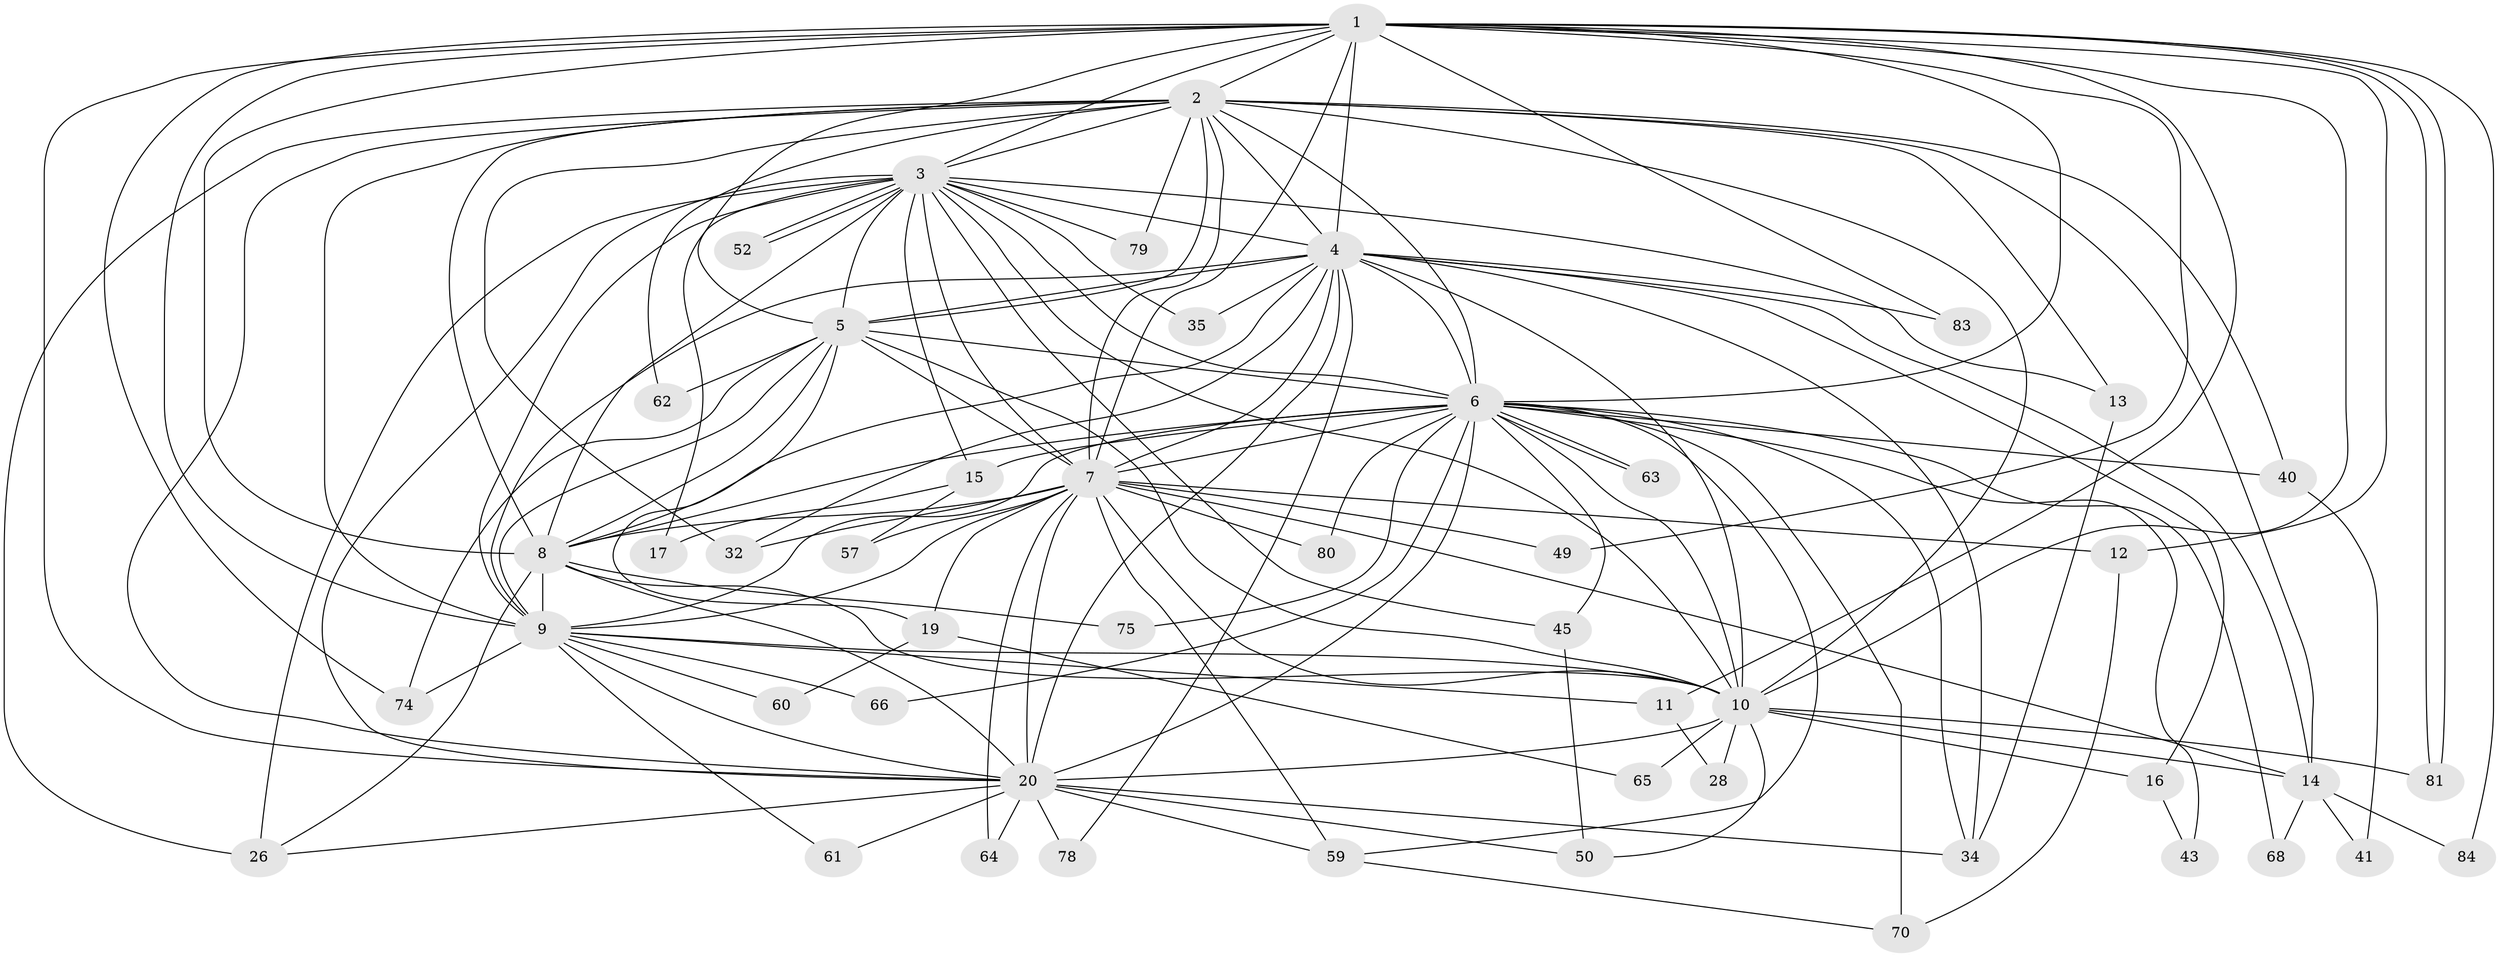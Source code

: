 // original degree distribution, {21: 0.009900990099009901, 25: 0.019801980198019802, 22: 0.019801980198019802, 13: 0.009900990099009901, 31: 0.009900990099009901, 12: 0.009900990099009901, 20: 0.009900990099009901, 18: 0.009900990099009901, 3: 0.22772277227722773, 4: 0.09900990099009901, 7: 0.009900990099009901, 2: 0.5346534653465347, 10: 0.009900990099009901, 5: 0.009900990099009901, 6: 0.009900990099009901}
// Generated by graph-tools (version 1.1) at 2025/13/03/09/25 04:13:52]
// undirected, 50 vertices, 144 edges
graph export_dot {
graph [start="1"]
  node [color=gray90,style=filled];
  1 [super="+30"];
  2 [super="+69+25"];
  3 [super="+21"];
  4 [super="+42"];
  5;
  6 [super="+54+31"];
  7 [super="+37+91+100+71+48+18+51+53"];
  8;
  9 [super="+27+33"];
  10 [super="+73+87+23+58"];
  11;
  12;
  13 [super="+76"];
  14 [super="+44"];
  15;
  16;
  17;
  19;
  20 [super="+22+55+36+24+29"];
  26 [super="+47"];
  28;
  32 [super="+72+38"];
  34 [super="+77+39"];
  35;
  40;
  41;
  43;
  45 [super="+95"];
  49 [super="+85"];
  50;
  52 [super="+98"];
  57;
  59 [super="+92"];
  60;
  61;
  62;
  63;
  64;
  65;
  66;
  68;
  70;
  74 [super="+90"];
  75;
  78;
  79;
  80;
  81 [super="+97"];
  83 [super="+89"];
  84;
  1 -- 2 [weight=2];
  1 -- 3;
  1 -- 4;
  1 -- 5;
  1 -- 6;
  1 -- 7 [weight=2];
  1 -- 8;
  1 -- 9;
  1 -- 10;
  1 -- 11;
  1 -- 12;
  1 -- 49;
  1 -- 81;
  1 -- 81;
  1 -- 83 [weight=2];
  1 -- 84;
  1 -- 20;
  1 -- 74;
  2 -- 3;
  2 -- 4 [weight=2];
  2 -- 5;
  2 -- 6 [weight=2];
  2 -- 7 [weight=2];
  2 -- 8;
  2 -- 9 [weight=4];
  2 -- 10 [weight=2];
  2 -- 13;
  2 -- 14;
  2 -- 26;
  2 -- 32 [weight=2];
  2 -- 40;
  2 -- 62;
  2 -- 79;
  2 -- 20 [weight=2];
  3 -- 4 [weight=2];
  3 -- 5;
  3 -- 6;
  3 -- 7;
  3 -- 8;
  3 -- 9;
  3 -- 10;
  3 -- 13;
  3 -- 15;
  3 -- 17;
  3 -- 35;
  3 -- 45;
  3 -- 52 [weight=2];
  3 -- 52;
  3 -- 79;
  3 -- 26;
  3 -- 20;
  4 -- 5;
  4 -- 6 [weight=2];
  4 -- 7 [weight=2];
  4 -- 8;
  4 -- 9 [weight=2];
  4 -- 10;
  4 -- 16;
  4 -- 34;
  4 -- 35;
  4 -- 78;
  4 -- 83;
  4 -- 20;
  4 -- 32;
  4 -- 14;
  5 -- 6;
  5 -- 7 [weight=2];
  5 -- 8;
  5 -- 9;
  5 -- 10;
  5 -- 19;
  5 -- 62;
  5 -- 74;
  6 -- 7 [weight=4];
  6 -- 8;
  6 -- 9;
  6 -- 10 [weight=2];
  6 -- 15;
  6 -- 20 [weight=3];
  6 -- 34 [weight=2];
  6 -- 40;
  6 -- 43;
  6 -- 45;
  6 -- 59;
  6 -- 63;
  6 -- 63;
  6 -- 66;
  6 -- 68;
  6 -- 70;
  6 -- 75;
  6 -- 80;
  7 -- 8;
  7 -- 9 [weight=2];
  7 -- 10;
  7 -- 12;
  7 -- 19;
  7 -- 32;
  7 -- 57;
  7 -- 80;
  7 -- 59;
  7 -- 49 [weight=2];
  7 -- 20 [weight=2];
  7 -- 64;
  7 -- 14;
  8 -- 9;
  8 -- 10;
  8 -- 26;
  8 -- 75;
  8 -- 20;
  9 -- 10;
  9 -- 11;
  9 -- 20 [weight=2];
  9 -- 60;
  9 -- 66;
  9 -- 74;
  9 -- 61;
  10 -- 14;
  10 -- 16;
  10 -- 28;
  10 -- 65;
  10 -- 81;
  10 -- 20;
  10 -- 50;
  11 -- 28;
  12 -- 70;
  13 -- 34 [weight=2];
  14 -- 41;
  14 -- 68;
  14 -- 84;
  15 -- 17;
  15 -- 57;
  16 -- 43;
  19 -- 60;
  19 -- 65;
  20 -- 50;
  20 -- 61;
  20 -- 59;
  20 -- 64;
  20 -- 78;
  20 -- 26;
  20 -- 34;
  40 -- 41;
  45 -- 50 [weight=2];
  59 -- 70;
}

